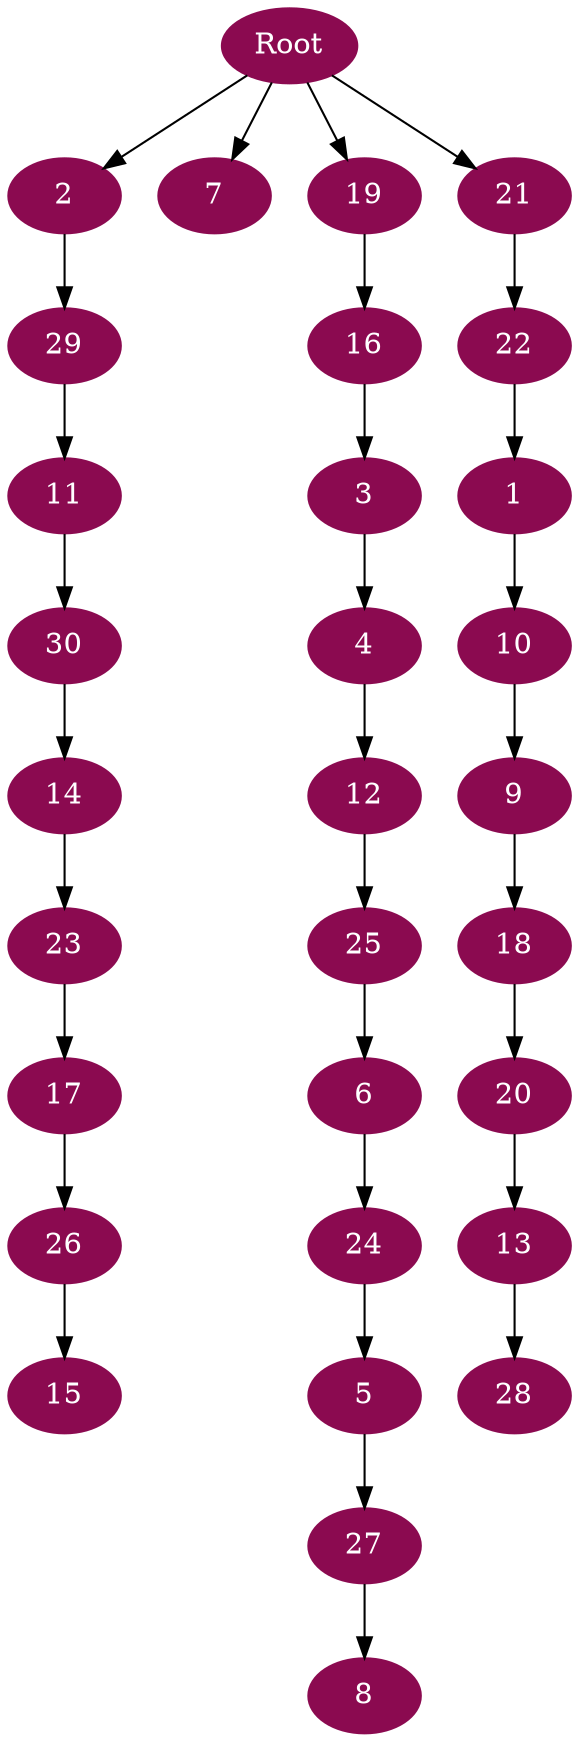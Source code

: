 digraph G {
node [color=deeppink4, style=filled, fontcolor=white];
22 -> 1;
Root -> 2;
16 -> 3;
3 -> 4;
24 -> 5;
25 -> 6;
Root -> 7;
27 -> 8;
10 -> 9;
1 -> 10;
29 -> 11;
4 -> 12;
20 -> 13;
30 -> 14;
26 -> 15;
19 -> 16;
23 -> 17;
9 -> 18;
Root -> 19;
18 -> 20;
Root -> 21;
21 -> 22;
14 -> 23;
6 -> 24;
12 -> 25;
17 -> 26;
5 -> 27;
13 -> 28;
2 -> 29;
11 -> 30;
}
